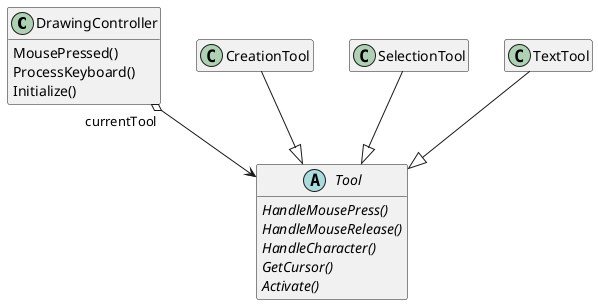 @startuml
top to bottom direction
hide empty members

class DrawingController {
  MousePressed()
  ProcessKeyboard()
  Initialize()
}

abstract class Tool {
  {abstract} HandleMousePress()
  {abstract} HandleMouseRelease()
  {abstract} HandleCharacter()
  {abstract} GetCursor()
  {abstract} Activate()
}

class CreationTool {
}
class SelectionTool {
}
class TextTool {
}

CreationTool --|> Tool
SelectionTool --|> Tool
TextTool --|> Tool

DrawingController "currentTool" o--> Tool
@enduml
